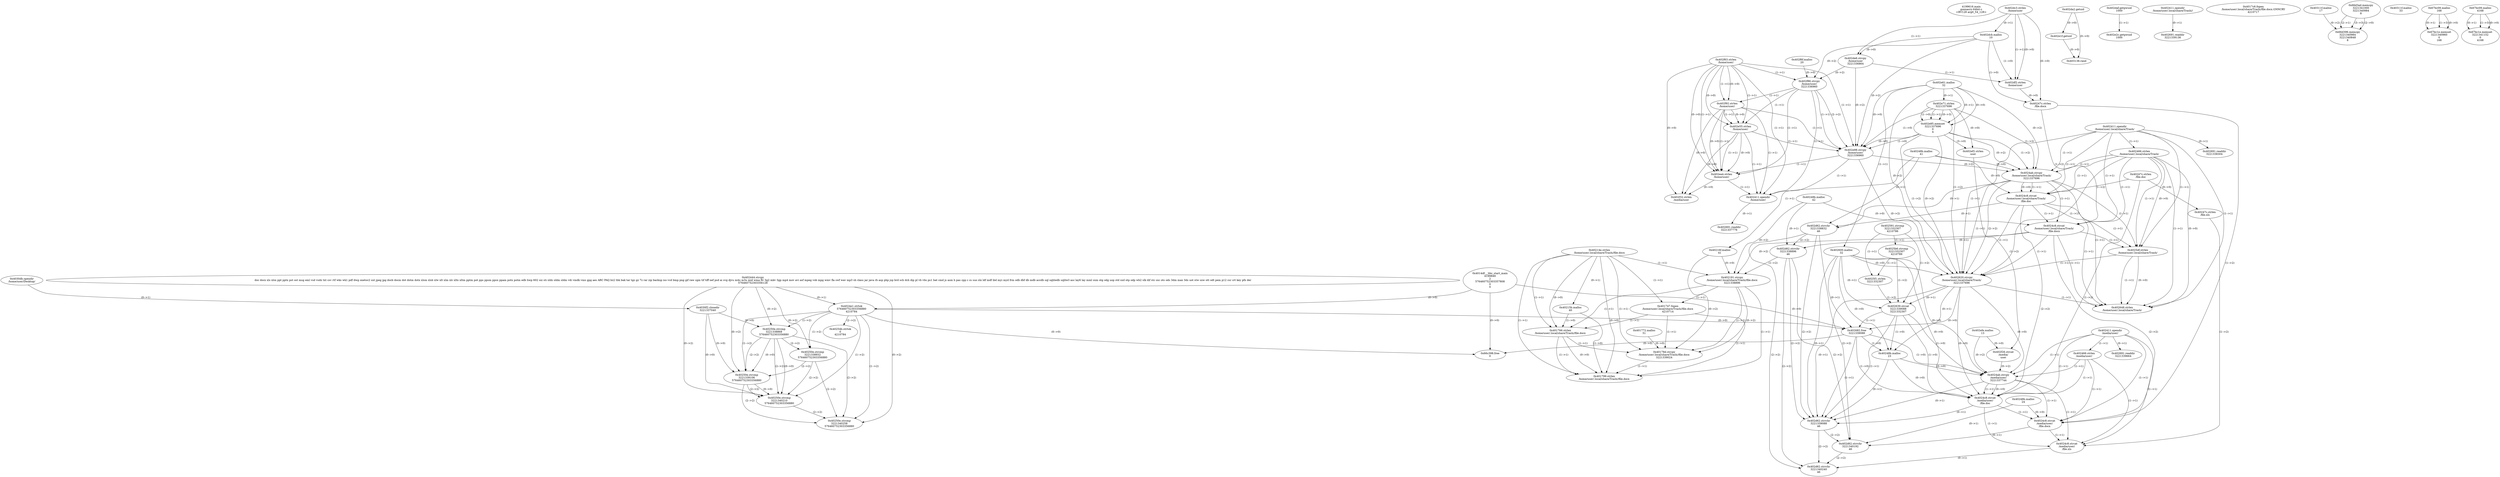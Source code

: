 // Global SCDG with merge call
digraph {
	0 [label="4199616.main
gonnacry-64bit-c
<BV128 arg0_54_128>"]
	1 [label="0x4014df.__libc_start_main
4199849
2
576460752303357808
0
0"]
	2 [label="0x402da2.getuid
"]
	3 [label="0x402daf.getpwuid
1000"]
	4 [label="0x402dc3.strlen
/home/user"]
	5 [label="0x402dcb.malloc
10"]
	4 -> 5 [label="(0-->1)"]
	6 [label="0x402de6.strcpy
/home/user
3221336864"]
	4 -> 6 [label="(1-->1)"]
	5 -> 6 [label="(0-->0)"]
	7 [label="0x402df2.strlen
/home/user"]
	4 -> 7 [label="(1-->1)"]
	6 -> 7 [label="(1-->1)"]
	4 -> 7 [label="(0-->0)"]
	5 -> 7 [label="(1-->0)"]
	8 [label="0x402f63.strlen
/home/user/"]
	9 [label="0x402f6f.malloc
20"]
	10 [label="0x402f86.strcpy
/home/user/
3221336960"]
	8 -> 10 [label="(1-->1)"]
	5 -> 10 [label="(0-->2)"]
	6 -> 10 [label="(0-->2)"]
	9 -> 10 [label="(0-->0)"]
	11 [label="0x402f92.strlen
/home/user/"]
	8 -> 11 [label="(1-->1)"]
	10 -> 11 [label="(1-->1)"]
	8 -> 11 [label="(0-->0)"]
	12 [label="0x4030db.opendir
/home/user/Desktop/"]
	13 [label="0x4030f2.closedir
3221337040"]
	12 -> 13 [label="(0-->1)"]
	14 [label="0x402e1f.getuid
"]
	2 -> 14 [label="(0-->0)"]
	15 [label="0x402e2c.getpwuid
1000"]
	3 -> 15 [label="(1-->1)"]
	16 [label="0x402e55.strlen
/home/user/"]
	8 -> 16 [label="(1-->1)"]
	10 -> 16 [label="(1-->1)"]
	11 -> 16 [label="(1-->1)"]
	8 -> 16 [label="(0-->0)"]
	11 -> 16 [label="(0-->0)"]
	17 [label="0x402e61.malloc
32"]
	18 [label="0x402e71.strlen
3221337696"]
	17 -> 18 [label="(0-->1)"]
	19 [label="0x402e85.memset
3221337696
0
4"]
	17 -> 19 [label="(0-->1)"]
	18 -> 19 [label="(1-->1)"]
	18 -> 19 [label="(0-->3)"]
	17 -> 19 [label="(0-->0)"]
	18 -> 19 [label="(1-->0)"]
	20 [label="0x402e98.strcpy
/home/user/
3221336960"]
	8 -> 20 [label="(1-->1)"]
	10 -> 20 [label="(1-->1)"]
	11 -> 20 [label="(1-->1)"]
	16 -> 20 [label="(1-->1)"]
	5 -> 20 [label="(0-->2)"]
	6 -> 20 [label="(0-->2)"]
	10 -> 20 [label="(2-->2)"]
	17 -> 20 [label="(0-->0)"]
	18 -> 20 [label="(1-->0)"]
	19 -> 20 [label="(1-->0)"]
	19 -> 20 [label="(0-->0)"]
	21 [label="0x402ea4.strlen
/home/user/"]
	8 -> 21 [label="(1-->1)"]
	10 -> 21 [label="(1-->1)"]
	11 -> 21 [label="(1-->1)"]
	16 -> 21 [label="(1-->1)"]
	20 -> 21 [label="(1-->1)"]
	8 -> 21 [label="(0-->0)"]
	11 -> 21 [label="(0-->0)"]
	16 -> 21 [label="(0-->0)"]
	22 [label="0x402ef2.strlen
user"]
	18 -> 22 [label="(0-->0)"]
	19 -> 22 [label="(3-->0)"]
	23 [label="0x402efe.malloc
13"]
	24 [label="0x402f26.strcat
/media/
user"]
	22 -> 24 [label="(1-->2)"]
	23 -> 24 [label="(0-->0)"]
	25 [label="0x402f32.strlen
/media/user"]
	8 -> 25 [label="(0-->0)"]
	11 -> 25 [label="(0-->0)"]
	16 -> 25 [label="(0-->0)"]
	21 -> 25 [label="(0-->0)"]
	26 [label="0x402411.opendir
/home/user/"]
	8 -> 26 [label="(1-->1)"]
	10 -> 26 [label="(1-->1)"]
	11 -> 26 [label="(1-->1)"]
	16 -> 26 [label="(1-->1)"]
	20 -> 26 [label="(1-->1)"]
	21 -> 26 [label="(1-->1)"]
	27 [label="0x402691.readdir
3221337776"]
	26 -> 27 [label="(0-->1)"]
	28 [label="0x402411.opendir
/home/user/.local/share/Trash/"]
	29 [label="0x402691.readdir
3221338304"]
	28 -> 29 [label="(0-->1)"]
	30 [label="0x402444.strcpy
doc docx xls xlsx ppt pptx pst ost msg eml vsd vsdx txt csv rtf wks wk1 pdf dwg onetoc2 snt jpeg jpg docb docm dot dotm dotx xlsm xlsb xlw xlt xlm xlc xltx xltm pptm pot pps ppsm ppsx ppam potx potm edb hwp 602 sxi sti sldx sldm sldm vdi vmdk vmx gpg aes ARC PAQ bz2 tbk bak tar tgz gz 7z rar zip backup iso vcd bmp png gif raw cgm tif tiff nef psd ai svg djvu m4u m3u mid wma flv 3g2 mkv 3gp mp4 mov avi asf mpeg vob mpg wmv fla swf wav mp3 sh class jar java rb asp php jsp brd sch dch dip pl vb vbs ps1 bat cmd js asm h pas cpp c cs suo sln ldf mdf ibd myi myd frm odb dbf db mdb accdb sql sqlitedb sqlite3 asc lay6 lay mml sxm otg odg uop std sxd otp odp wb2 slk dif stc sxc ots ods 3dm max 3ds uot stw sxw ott odt pem p12 csr crt key pfx der
576460752303356128"]
	31 [label="0x402466.strlen
/home/user/.local/share/Trash/"]
	28 -> 31 [label="(1-->1)"]
	32 [label="0x40247c.strlen
/file.doc"]
	33 [label="0x40248b.malloc
41"]
	34 [label="0x4024ab.strcpy
/home/user/.local/share/Trash/
3221337696"]
	28 -> 34 [label="(1-->1)"]
	31 -> 34 [label="(1-->1)"]
	17 -> 34 [label="(0-->2)"]
	18 -> 34 [label="(1-->2)"]
	19 -> 34 [label="(1-->2)"]
	19 -> 34 [label="(0-->2)"]
	20 -> 34 [label="(0-->2)"]
	33 -> 34 [label="(0-->0)"]
	35 [label="0x4024c8.strcat
/home/user/.local/share/Trash/
/file.doc"]
	28 -> 35 [label="(1-->1)"]
	31 -> 35 [label="(1-->1)"]
	34 -> 35 [label="(1-->1)"]
	32 -> 35 [label="(1-->2)"]
	33 -> 35 [label="(0-->0)"]
	34 -> 35 [label="(0-->0)"]
	36 [label="0x4024e1.strtok
576460752303356880
4210784"]
	30 -> 36 [label="(0-->1)"]
	1 -> 36 [label="(0-->0)"]
	37 [label="0x402d62.strrchr
3221338832
46"]
	33 -> 37 [label="(0-->1)"]
	34 -> 37 [label="(0-->1)"]
	35 -> 37 [label="(0-->1)"]
	38 [label="0x40250e.strcmp
3221338868
576460752303356880"]
	30 -> 38 [label="(0-->2)"]
	36 -> 38 [label="(1-->2)"]
	13 -> 38 [label="(0-->0)"]
	39 [label="0x40254b.strtok
0
4210784"]
	36 -> 39 [label="(2-->2)"]
	40 [label="0x40247c.strlen
/file.docx"]
	4 -> 40 [label="(0-->0)"]
	5 -> 40 [label="(1-->0)"]
	7 -> 40 [label="(0-->0)"]
	41 [label="0x40248b.malloc
42"]
	42 [label="0x4024c8.strcat
/home/user/.local/share/Trash/
/file.docx"]
	28 -> 42 [label="(1-->1)"]
	31 -> 42 [label="(1-->1)"]
	34 -> 42 [label="(1-->1)"]
	35 -> 42 [label="(1-->1)"]
	40 -> 42 [label="(1-->2)"]
	41 -> 42 [label="(0-->0)"]
	43 [label="0x402d62.strrchr
3221338896
46"]
	41 -> 43 [label="(0-->1)"]
	42 -> 43 [label="(0-->1)"]
	37 -> 43 [label="(2-->2)"]
	44 [label="0x40250e.strcmp
3221338932
576460752303356880"]
	30 -> 44 [label="(0-->2)"]
	36 -> 44 [label="(1-->2)"]
	38 -> 44 [label="(2-->2)"]
	45 [label="0x40214e.strlen
/home/user/.local/share/Trash//file.docx"]
	46 [label="0x40215b.malloc
40"]
	45 -> 46 [label="(0-->1)"]
	47 [label="0x40216f.malloc
41"]
	33 -> 47 [label="(1-->1)"]
	48 [label="0x402191.strcpy
/home/user/.local/share/Trash//file.docx
3221338896"]
	45 -> 48 [label="(1-->1)"]
	41 -> 48 [label="(0-->2)"]
	42 -> 48 [label="(0-->2)"]
	43 -> 48 [label="(1-->2)"]
	47 -> 48 [label="(0-->0)"]
	49 [label="0x402591.strcmp
3221332307
4210786"]
	50 [label="0x4025b6.strcmp
3221332307
4210789"]
	49 -> 50 [label="(1-->1)"]
	51 [label="0x4025df.strlen
/home/user/.local/share/Trash/"]
	28 -> 51 [label="(1-->1)"]
	31 -> 51 [label="(1-->1)"]
	34 -> 51 [label="(1-->1)"]
	35 -> 51 [label="(1-->1)"]
	42 -> 51 [label="(1-->1)"]
	31 -> 51 [label="(0-->0)"]
	52 [label="0x4025f1.strlen
3221332307"]
	49 -> 52 [label="(1-->1)"]
	50 -> 52 [label="(1-->1)"]
	53 [label="0x402600.malloc
32"]
	17 -> 53 [label="(1-->1)"]
	54 [label="0x402620.strcpy
/home/user/.local/share/Trash/
3221337696"]
	28 -> 54 [label="(1-->1)"]
	31 -> 54 [label="(1-->1)"]
	34 -> 54 [label="(1-->1)"]
	35 -> 54 [label="(1-->1)"]
	42 -> 54 [label="(1-->1)"]
	51 -> 54 [label="(1-->1)"]
	17 -> 54 [label="(0-->2)"]
	18 -> 54 [label="(1-->2)"]
	19 -> 54 [label="(1-->2)"]
	19 -> 54 [label="(0-->2)"]
	20 -> 54 [label="(0-->2)"]
	34 -> 54 [label="(2-->2)"]
	53 -> 54 [label="(0-->0)"]
	55 [label="0x402639.strcat
3221339088
3221332307"]
	53 -> 55 [label="(0-->1)"]
	54 -> 55 [label="(0-->1)"]
	49 -> 55 [label="(1-->2)"]
	50 -> 55 [label="(1-->2)"]
	52 -> 55 [label="(1-->2)"]
	56 [label="0x402648.strlen
/home/user/.local/share/Trash/"]
	28 -> 56 [label="(1-->1)"]
	31 -> 56 [label="(1-->1)"]
	34 -> 56 [label="(1-->1)"]
	35 -> 56 [label="(1-->1)"]
	42 -> 56 [label="(1-->1)"]
	51 -> 56 [label="(1-->1)"]
	54 -> 56 [label="(1-->1)"]
	31 -> 56 [label="(0-->0)"]
	51 -> 56 [label="(0-->0)"]
	57 [label="0x402411.opendir
/home/user/.local/share/Trash//"]
	58 [label="0x402691.readdir
3221339136"]
	57 -> 58 [label="(0-->1)"]
	59 [label="0x402682.free
3221339088"]
	53 -> 59 [label="(0-->1)"]
	54 -> 59 [label="(0-->1)"]
	55 -> 59 [label="(1-->1)"]
	1 -> 59 [label="(0-->0)"]
	36 -> 59 [label="(0-->0)"]
	60 [label="0x402411.opendir
/media/user/"]
	61 [label="0x402691.readdir
3221339664"]
	60 -> 61 [label="(0-->1)"]
	62 [label="0x402466.strlen
/media/user/"]
	60 -> 62 [label="(1-->1)"]
	63 [label="0x40248b.malloc
23"]
	53 -> 63 [label="(0-->0)"]
	54 -> 63 [label="(0-->0)"]
	55 -> 63 [label="(1-->0)"]
	59 -> 63 [label="(1-->0)"]
	64 [label="0x4024ab.strcpy
/media/user/
3221337744"]
	60 -> 64 [label="(1-->1)"]
	62 -> 64 [label="(1-->1)"]
	23 -> 64 [label="(0-->2)"]
	24 -> 64 [label="(0-->2)"]
	53 -> 64 [label="(0-->0)"]
	54 -> 64 [label="(0-->0)"]
	55 -> 64 [label="(1-->0)"]
	59 -> 64 [label="(1-->0)"]
	63 -> 64 [label="(0-->0)"]
	65 [label="0x4024c8.strcat
/media/user/
/file.doc"]
	60 -> 65 [label="(1-->1)"]
	62 -> 65 [label="(1-->1)"]
	64 -> 65 [label="(1-->1)"]
	32 -> 65 [label="(1-->2)"]
	35 -> 65 [label="(2-->2)"]
	53 -> 65 [label="(0-->0)"]
	54 -> 65 [label="(0-->0)"]
	55 -> 65 [label="(1-->0)"]
	59 -> 65 [label="(1-->0)"]
	63 -> 65 [label="(0-->0)"]
	64 -> 65 [label="(0-->0)"]
	66 [label="0x402d62.strrchr
3221339088
46"]
	53 -> 66 [label="(0-->1)"]
	54 -> 66 [label="(0-->1)"]
	55 -> 66 [label="(1-->1)"]
	59 -> 66 [label="(1-->1)"]
	63 -> 66 [label="(0-->1)"]
	64 -> 66 [label="(0-->1)"]
	65 -> 66 [label="(0-->1)"]
	37 -> 66 [label="(2-->2)"]
	43 -> 66 [label="(2-->2)"]
	67 [label="0x40250e.strcmp
3221339106
576460752303356880"]
	30 -> 67 [label="(0-->2)"]
	36 -> 67 [label="(1-->2)"]
	38 -> 67 [label="(2-->2)"]
	44 -> 67 [label="(2-->2)"]
	13 -> 67 [label="(0-->0)"]
	38 -> 67 [label="(0-->0)"]
	68 [label="0x40248b.malloc
24"]
	69 [label="0x4024c8.strcat
/media/user/
/file.docx"]
	60 -> 69 [label="(1-->1)"]
	62 -> 69 [label="(1-->1)"]
	64 -> 69 [label="(1-->1)"]
	65 -> 69 [label="(1-->1)"]
	40 -> 69 [label="(1-->2)"]
	42 -> 69 [label="(2-->2)"]
	68 -> 69 [label="(0-->0)"]
	70 [label="0x402d62.strrchr
3221340192
46"]
	68 -> 70 [label="(0-->1)"]
	69 -> 70 [label="(0-->1)"]
	37 -> 70 [label="(2-->2)"]
	43 -> 70 [label="(2-->2)"]
	66 -> 70 [label="(2-->2)"]
	71 [label="0x40250e.strcmp
3221340210
576460752303356880"]
	30 -> 71 [label="(0-->2)"]
	36 -> 71 [label="(1-->2)"]
	38 -> 71 [label="(2-->2)"]
	44 -> 71 [label="(2-->2)"]
	67 -> 71 [label="(2-->2)"]
	13 -> 71 [label="(0-->0)"]
	38 -> 71 [label="(0-->0)"]
	67 -> 71 [label="(0-->0)"]
	72 [label="0x40247c.strlen
/file.xls"]
	32 -> 72 [label="(0-->0)"]
	73 [label="0x4024c8.strcat
/media/user/
/file.xls"]
	60 -> 73 [label="(1-->1)"]
	62 -> 73 [label="(1-->1)"]
	64 -> 73 [label="(1-->1)"]
	65 -> 73 [label="(1-->1)"]
	69 -> 73 [label="(1-->1)"]
	72 -> 73 [label="(1-->2)"]
	74 [label="0x402d62.strrchr
3221340240
46"]
	73 -> 74 [label="(0-->1)"]
	37 -> 74 [label="(2-->2)"]
	43 -> 74 [label="(2-->2)"]
	66 -> 74 [label="(2-->2)"]
	70 -> 74 [label="(2-->2)"]
	75 [label="0x40250e.strcmp
3221340258
576460752303356880"]
	30 -> 75 [label="(0-->2)"]
	36 -> 75 [label="(1-->2)"]
	38 -> 75 [label="(2-->2)"]
	44 -> 75 [label="(2-->2)"]
	67 -> 75 [label="(2-->2)"]
	71 -> 75 [label="(2-->2)"]
	76 [label="0x401747.fopen
/home/user/.local/share/Trash//file.docx
4210714"]
	45 -> 76 [label="(1-->1)"]
	48 -> 76 [label="(1-->1)"]
	77 [label="0x401766.strlen
/home/user/.local/share/Trash//file.docx"]
	45 -> 77 [label="(1-->1)"]
	48 -> 77 [label="(1-->1)"]
	76 -> 77 [label="(1-->1)"]
	45 -> 77 [label="(0-->0)"]
	46 -> 77 [label="(1-->0)"]
	78 [label="0x401772.malloc
51"]
	79 [label="0x40178d.strcpy
/home/user/.local/share/Trash//file.docx
3221339024"]
	45 -> 79 [label="(1-->1)"]
	48 -> 79 [label="(1-->1)"]
	76 -> 79 [label="(1-->1)"]
	77 -> 79 [label="(1-->1)"]
	47 -> 79 [label="(0-->2)"]
	48 -> 79 [label="(0-->2)"]
	78 -> 79 [label="(0-->0)"]
	80 [label="0x401799.strlen
/home/user/.local/share/Trash//file.docx"]
	45 -> 80 [label="(1-->1)"]
	48 -> 80 [label="(1-->1)"]
	76 -> 80 [label="(1-->1)"]
	77 -> 80 [label="(1-->1)"]
	79 -> 80 [label="(1-->1)"]
	45 -> 80 [label="(0-->0)"]
	46 -> 80 [label="(1-->0)"]
	77 -> 80 [label="(0-->0)"]
	81 [label="0x4017c6.fopen
/home/user/.local/share/Trash//file.docx.GNNCRY
4210717"]
	82 [label="0x40311f.malloc
17"]
	83 [label="0x403138.rand
"]
	2 -> 83 [label="(0-->0)"]
	14 -> 83 [label="(0-->0)"]
	84 [label="0x40311f.malloc
33"]
	85 [label="0x67bc09.malloc
168"]
	86 [label="0x67bc1e.memset
3221340960
0
168"]
	85 -> 86 [label="(0-->1)"]
	85 -> 86 [label="(1-->3)"]
	85 -> 86 [label="(0-->0)"]
	87 [label="0x66c398.free
0"]
	1 -> 87 [label="(0-->0)"]
	36 -> 87 [label="(0-->0)"]
	59 -> 87 [label="(0-->0)"]
	88 [label="0x67bc09.malloc
4168"]
	89 [label="0x67bc1e.memset
3221341152
0
4168"]
	88 -> 89 [label="(0-->1)"]
	88 -> 89 [label="(1-->3)"]
	88 -> 89 [label="(0-->0)"]
	90 [label="0x66d3ad.memcpy
3221341000
3221340984
8"]
	91 [label="0x66d396.memcpy
3221340984
3221340848
8"]
	90 -> 91 [label="(2-->1)"]
	82 -> 91 [label="(0-->2)"]
	90 -> 91 [label="(3-->3)"]
	90 -> 91 [label="(2-->0)"]
}
